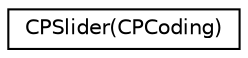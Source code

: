 digraph "Graphical Class Hierarchy"
{
  edge [fontname="Helvetica",fontsize="10",labelfontname="Helvetica",labelfontsize="10"];
  node [fontname="Helvetica",fontsize="10",shape=record];
  rankdir="LR";
  Node1 [label="CPSlider(CPCoding)",height=0.2,width=0.4,color="black", fillcolor="white", style="filled",URL="$category_c_p_slider_07_c_p_coding_08.html"];
}
